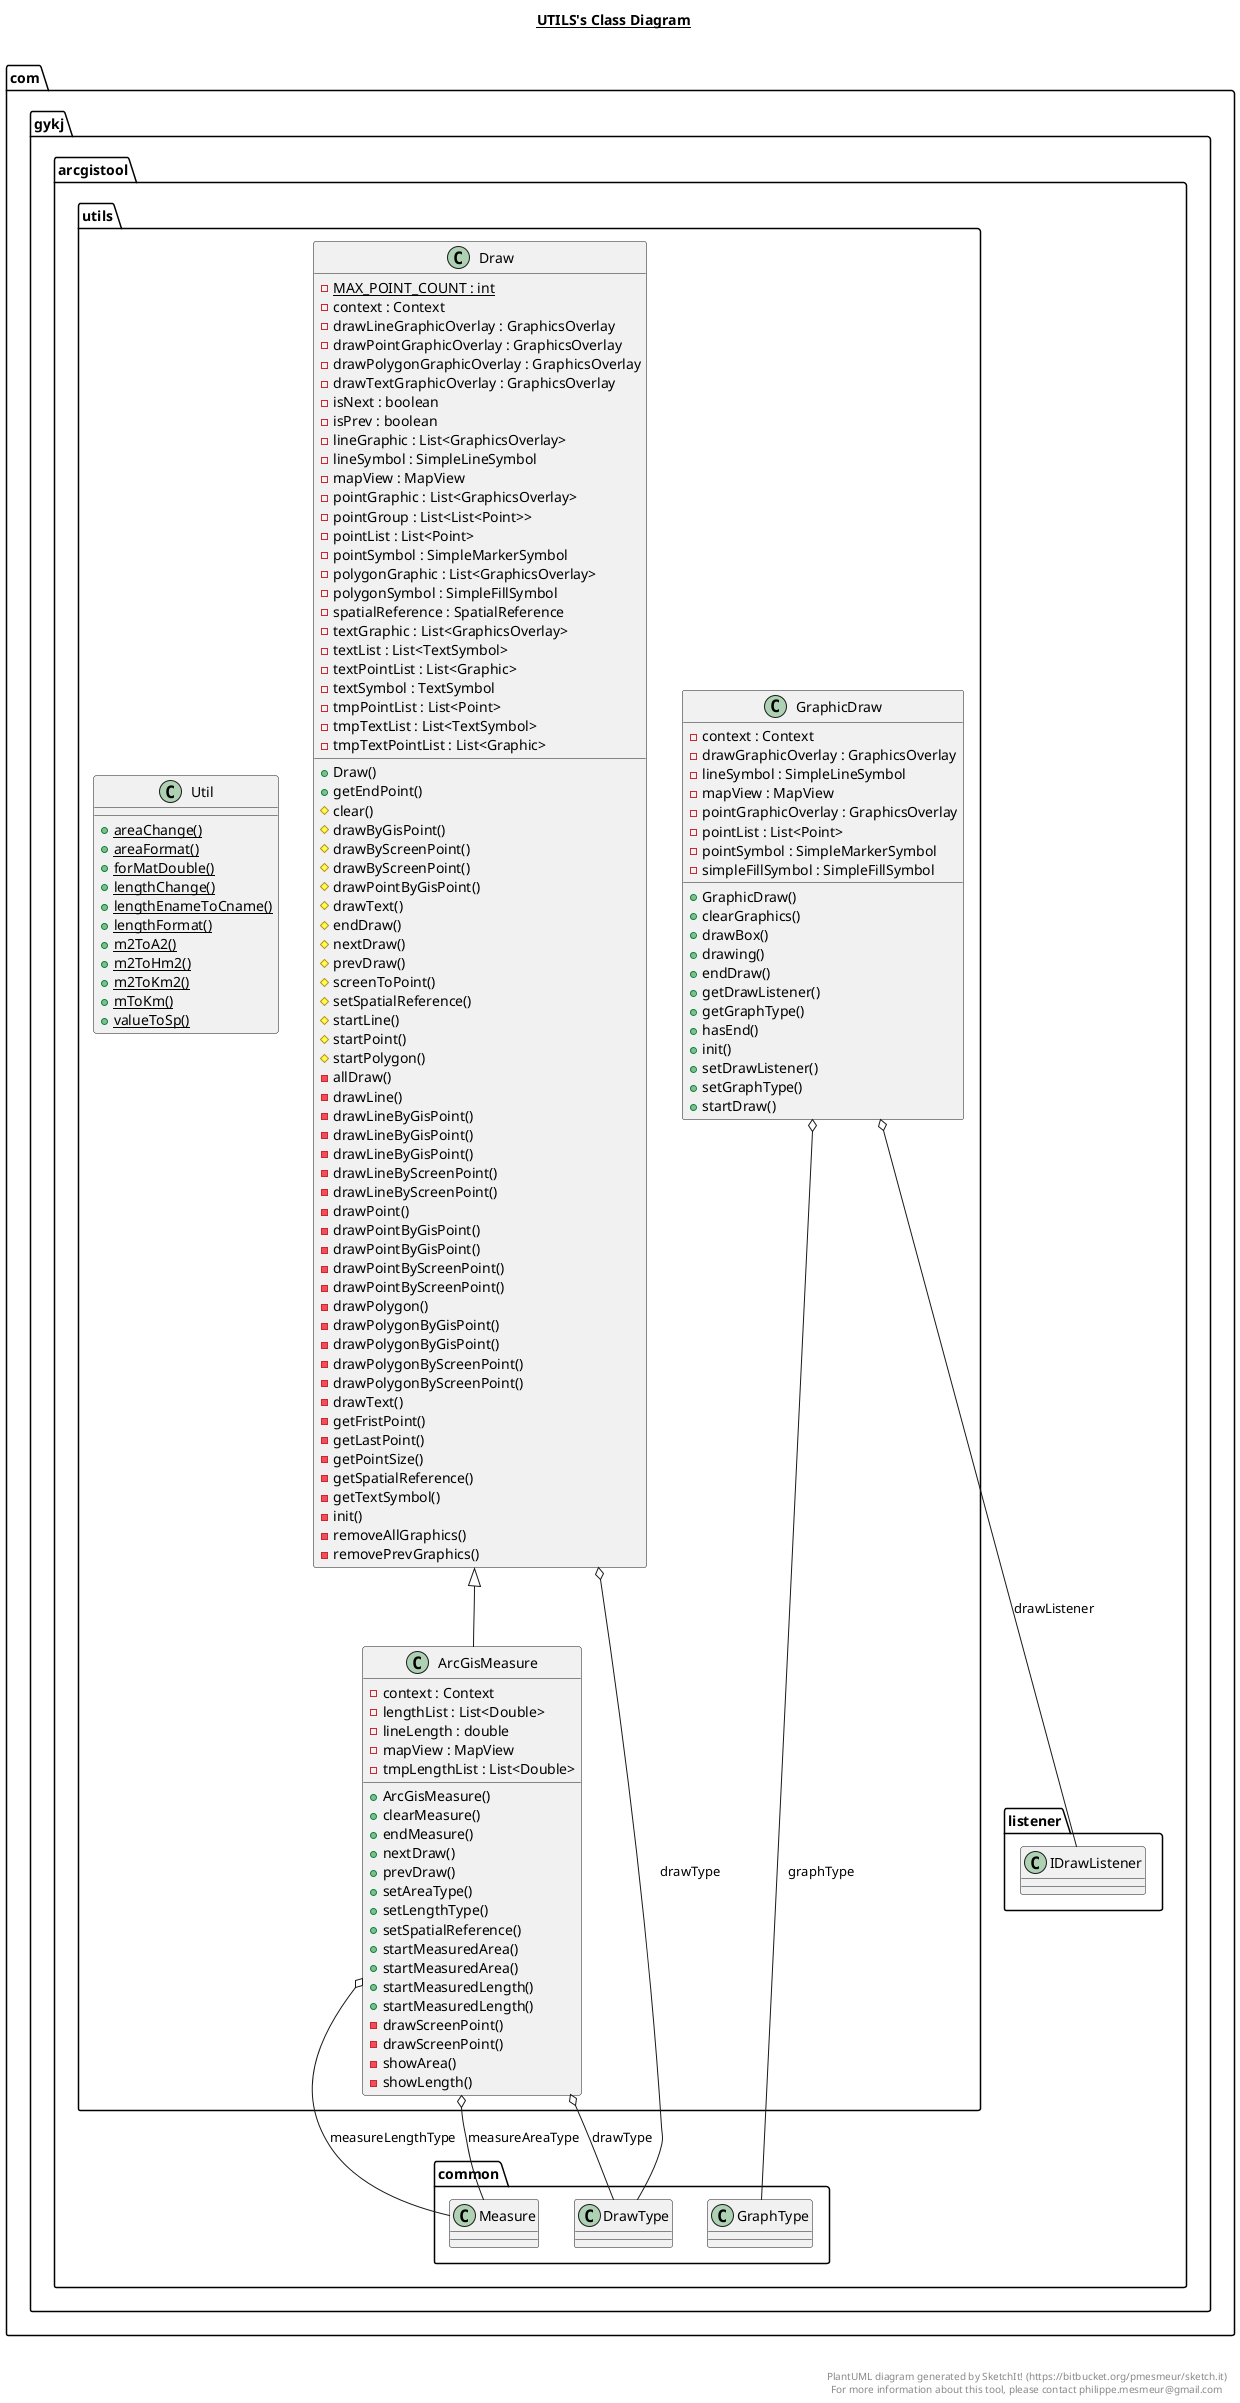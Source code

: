@startuml

title __UTILS's Class Diagram__\n

  namespace com.gykj.arcgistool {
    namespace utils {
      class com.gykj.arcgistool.utils.ArcGisMeasure {
          - context : Context
          - lengthList : List<Double>
          - lineLength : double
          - mapView : MapView
          - tmpLengthList : List<Double>
          + ArcGisMeasure()
          + clearMeasure()
          + endMeasure()
          + nextDraw()
          + prevDraw()
          + setAreaType()
          + setLengthType()
          + setSpatialReference()
          + startMeasuredArea()
          + startMeasuredArea()
          + startMeasuredLength()
          + startMeasuredLength()
          - drawScreenPoint()
          - drawScreenPoint()
          - showArea()
          - showLength()
      }
    }
  }
  

  namespace com.gykj.arcgistool {
    namespace utils {
      class com.gykj.arcgistool.utils.Draw {
          {static} - MAX_POINT_COUNT : int
          - context : Context
          - drawLineGraphicOverlay : GraphicsOverlay
          - drawPointGraphicOverlay : GraphicsOverlay
          - drawPolygonGraphicOverlay : GraphicsOverlay
          - drawTextGraphicOverlay : GraphicsOverlay
          - isNext : boolean
          - isPrev : boolean
          - lineGraphic : List<GraphicsOverlay>
          - lineSymbol : SimpleLineSymbol
          - mapView : MapView
          - pointGraphic : List<GraphicsOverlay>
          - pointGroup : List<List<Point>>
          - pointList : List<Point>
          - pointSymbol : SimpleMarkerSymbol
          - polygonGraphic : List<GraphicsOverlay>
          - polygonSymbol : SimpleFillSymbol
          - spatialReference : SpatialReference
          - textGraphic : List<GraphicsOverlay>
          - textList : List<TextSymbol>
          - textPointList : List<Graphic>
          - textSymbol : TextSymbol
          - tmpPointList : List<Point>
          - tmpTextList : List<TextSymbol>
          - tmpTextPointList : List<Graphic>
          + Draw()
          + getEndPoint()
          # clear()
          # drawByGisPoint()
          # drawByScreenPoint()
          # drawByScreenPoint()
          # drawPointByGisPoint()
          # drawText()
          # endDraw()
          # nextDraw()
          # prevDraw()
          # screenToPoint()
          # setSpatialReference()
          # startLine()
          # startPoint()
          # startPolygon()
          - allDraw()
          - drawLine()
          - drawLineByGisPoint()
          - drawLineByGisPoint()
          - drawLineByGisPoint()
          - drawLineByScreenPoint()
          - drawLineByScreenPoint()
          - drawPoint()
          - drawPointByGisPoint()
          - drawPointByGisPoint()
          - drawPointByScreenPoint()
          - drawPointByScreenPoint()
          - drawPolygon()
          - drawPolygonByGisPoint()
          - drawPolygonByGisPoint()
          - drawPolygonByScreenPoint()
          - drawPolygonByScreenPoint()
          - drawText()
          - getFristPoint()
          - getLastPoint()
          - getPointSize()
          - getSpatialReference()
          - getTextSymbol()
          - init()
          - removeAllGraphics()
          - removePrevGraphics()
      }
    }
  }
  

  namespace com.gykj.arcgistool {
    namespace utils {
      class com.gykj.arcgistool.utils.GraphicDraw {
          - context : Context
          - drawGraphicOverlay : GraphicsOverlay
          - lineSymbol : SimpleLineSymbol
          - mapView : MapView
          - pointGraphicOverlay : GraphicsOverlay
          - pointList : List<Point>
          - pointSymbol : SimpleMarkerSymbol
          - simpleFillSymbol : SimpleFillSymbol
          + GraphicDraw()
          + clearGraphics()
          + drawBox()
          + drawing()
          + endDraw()
          + getDrawListener()
          + getGraphType()
          + hasEnd()
          + init()
          + setDrawListener()
          + setGraphType()
          + startDraw()
      }
    }
  }
  

  namespace com.gykj.arcgistool {
    namespace utils {
      class com.gykj.arcgistool.utils.Util {
          {static} + areaChange()
          {static} + areaFormat()
          {static} + forMatDouble()
          {static} + lengthChange()
          {static} + lengthEnameToCname()
          {static} + lengthFormat()
          {static} + m2ToA2()
          {static} + m2ToHm2()
          {static} + m2ToKm2()
          {static} + mToKm()
          {static} + valueToSp()
      }
    }
  }
  

  com.gykj.arcgistool.utils.ArcGisMeasure -up-|> com.gykj.arcgistool.utils.Draw
  com.gykj.arcgistool.utils.ArcGisMeasure o-- com.gykj.arcgistool.common.DrawType : drawType
  com.gykj.arcgistool.utils.ArcGisMeasure o-- com.gykj.arcgistool.common.Measure : measureAreaType
  com.gykj.arcgistool.utils.ArcGisMeasure o-- com.gykj.arcgistool.common.Measure : measureLengthType
  com.gykj.arcgistool.utils.Draw o-- com.gykj.arcgistool.common.DrawType : drawType
  com.gykj.arcgistool.utils.GraphicDraw o-- com.gykj.arcgistool.listener.IDrawListener : drawListener
  com.gykj.arcgistool.utils.GraphicDraw o-- com.gykj.arcgistool.common.GraphType : graphType


right footer


PlantUML diagram generated by SketchIt! (https://bitbucket.org/pmesmeur/sketch.it)
For more information about this tool, please contact philippe.mesmeur@gmail.com
endfooter

@enduml

